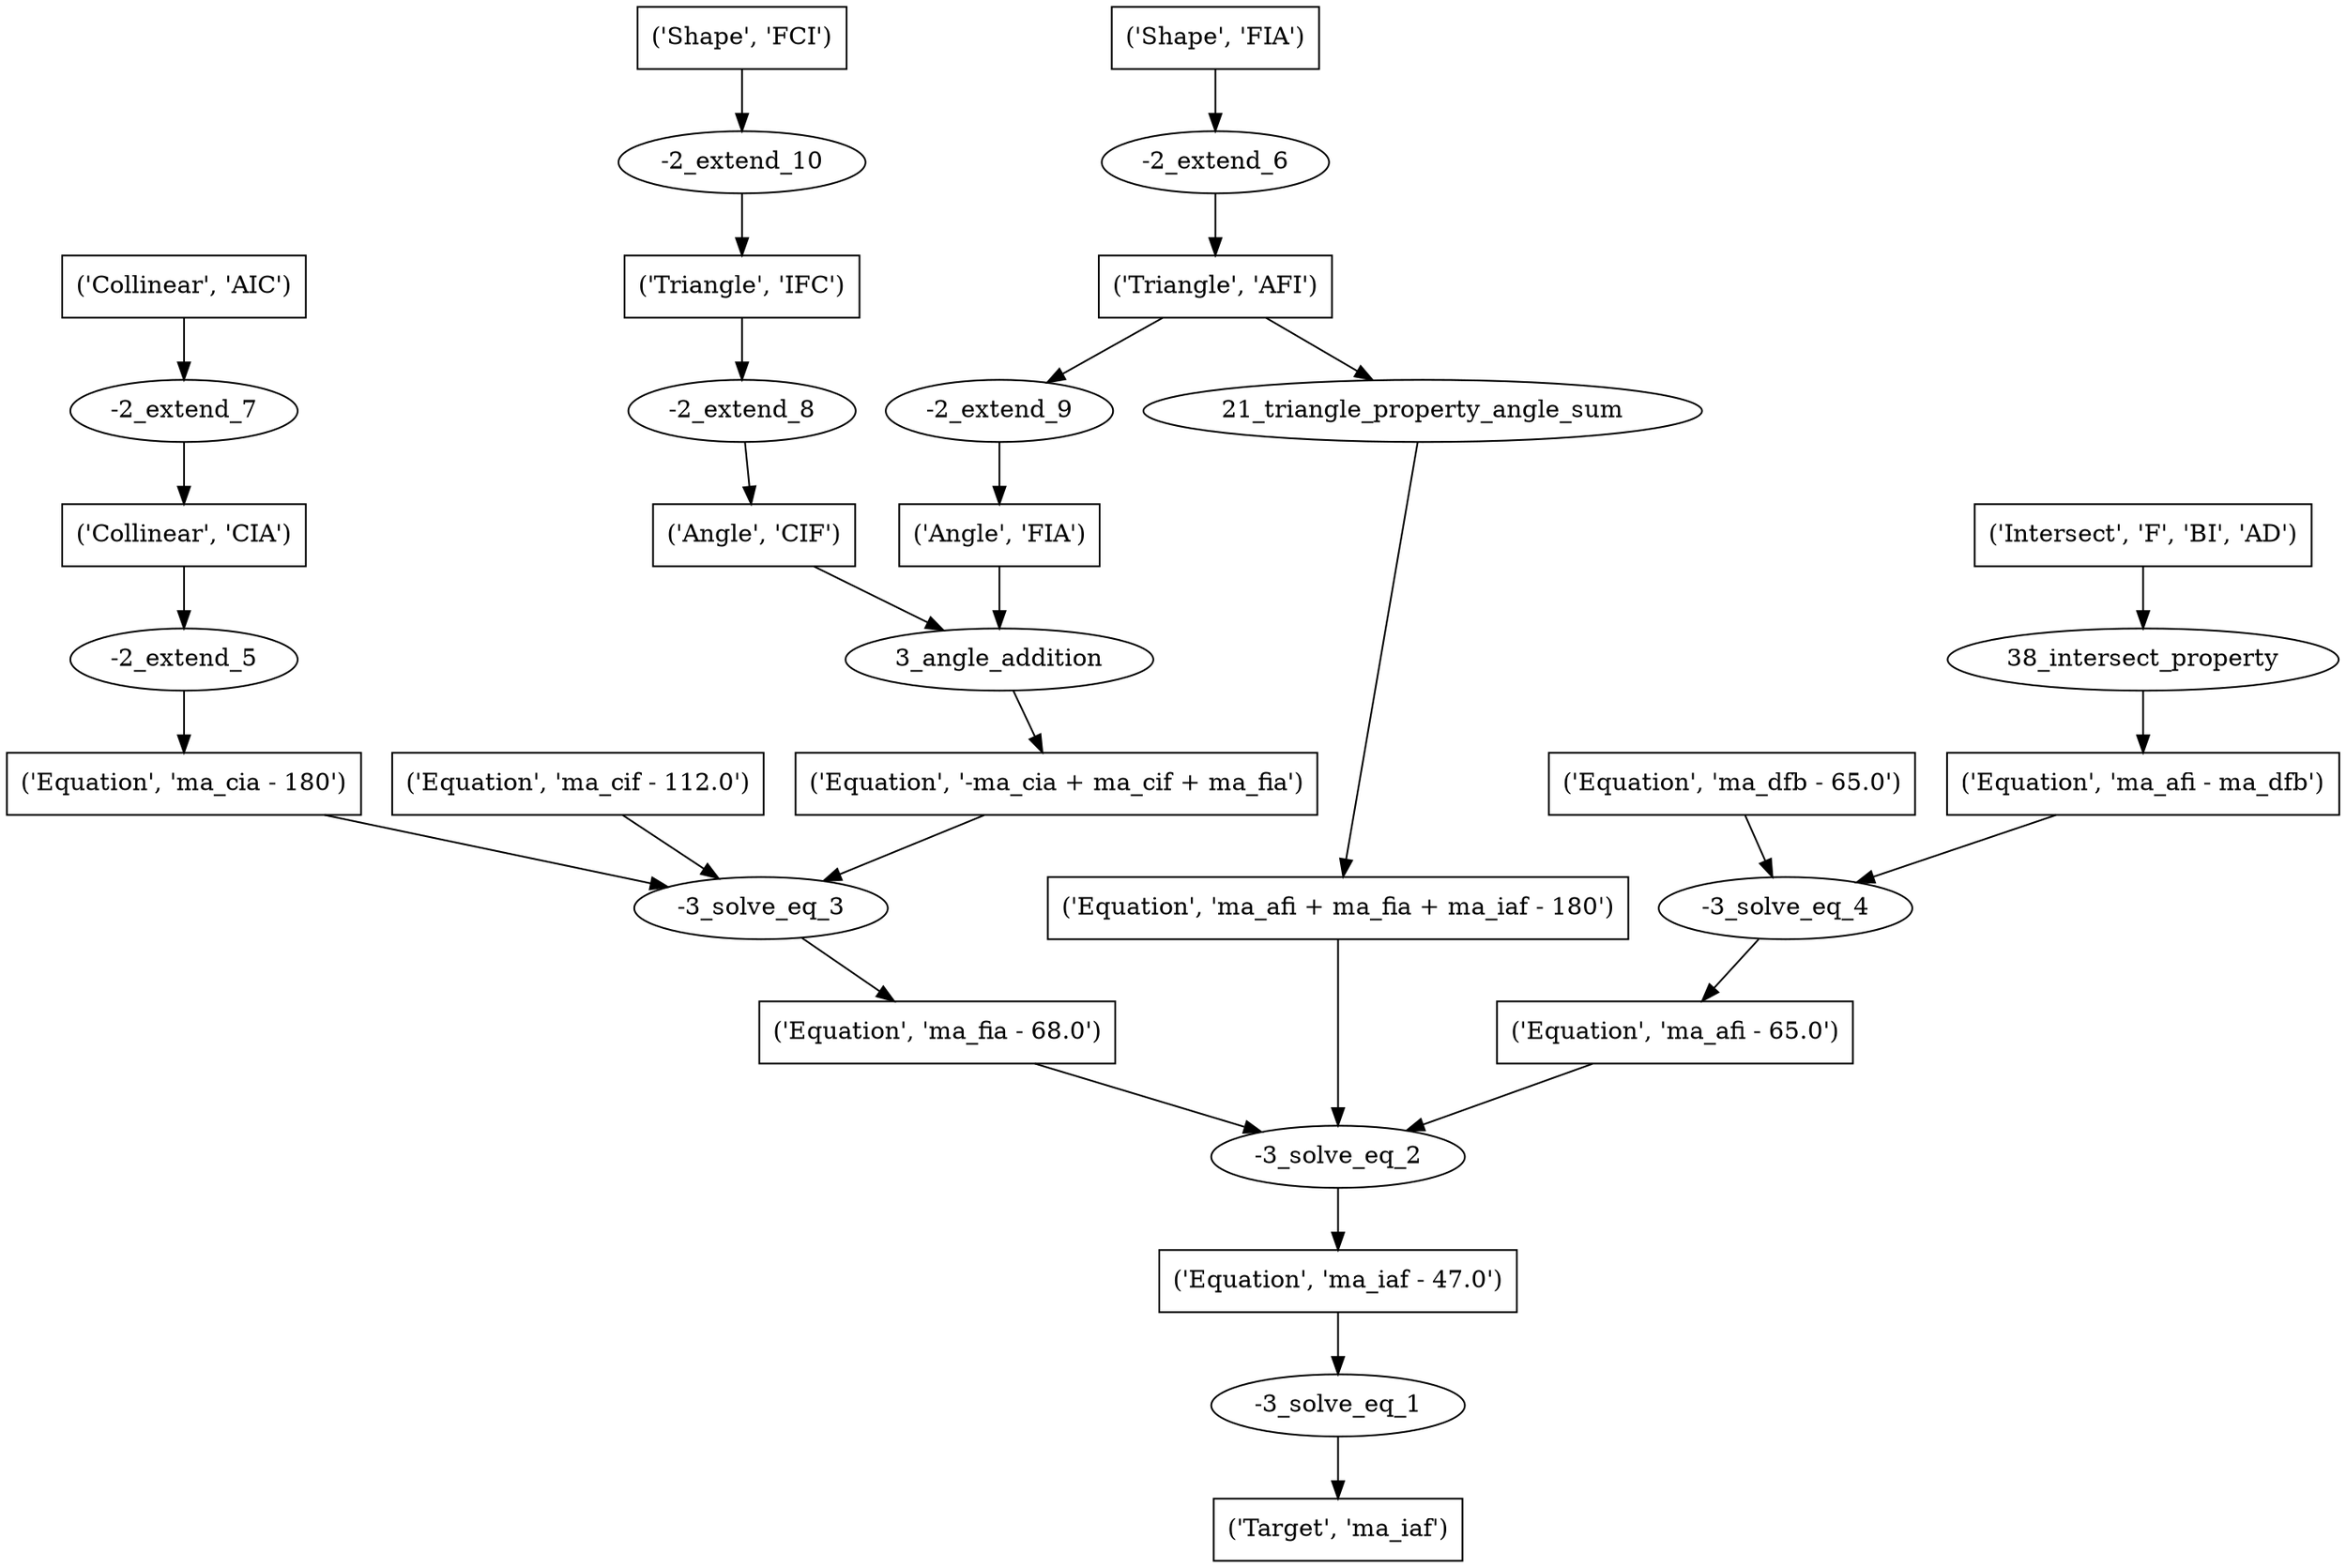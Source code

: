 digraph 100 {
	0 [label="('Target', 'ma_iaf')" shape=box]
	1 [label="-3_solve_eq_1"]
	1 -> 0
	2 [label="('Equation', 'ma_iaf - 47.0')" shape=box]
	2 -> 1
	3 [label="-3_solve_eq_2"]
	3 -> 2
	4 [label="('Equation', 'ma_fia - 68.0')" shape=box]
	4 -> 3
	5 [label="('Equation', 'ma_afi - 65.0')" shape=box]
	5 -> 3
	6 [label="('Equation', 'ma_afi + ma_fia + ma_iaf - 180')" shape=box]
	6 -> 3
	7 [label="-3_solve_eq_3"]
	7 -> 4
	8 [label="('Equation', 'ma_cia - 180')" shape=box]
	8 -> 7
	9 [label="('Equation', 'ma_cif - 112.0')" shape=box]
	9 -> 7
	10 [label="('Equation', '-ma_cia + ma_cif + ma_fia')" shape=box]
	10 -> 7
	11 [label="-3_solve_eq_4"]
	11 -> 5
	12 [label="('Equation', 'ma_dfb - 65.0')" shape=box]
	12 -> 11
	13 [label="('Equation', 'ma_afi - ma_dfb')" shape=box]
	13 -> 11
	14 [label="21_triangle_property_angle_sum"]
	14 -> 6
	15 [label="('Triangle', 'AFI')" shape=box]
	15 -> 14
	16 [label="-2_extend_5"]
	16 -> 8
	17 [label="('Collinear', 'CIA')" shape=box]
	17 -> 16
	18 [label="3_angle_addition"]
	18 -> 10
	19 [label="('Angle', 'CIF')" shape=box]
	19 -> 18
	20 [label="('Angle', 'FIA')" shape=box]
	20 -> 18
	21 [label="38_intersect_property"]
	21 -> 13
	22 [label="('Intersect', 'F', 'BI', 'AD')" shape=box]
	22 -> 21
	23 [label="-2_extend_6"]
	23 -> 15
	24 [label="('Shape', 'FIA')" shape=box]
	24 -> 23
	25 [label="-2_extend_7"]
	25 -> 17
	26 [label="('Collinear', 'AIC')" shape=box]
	26 -> 25
	27 [label="-2_extend_8"]
	27 -> 19
	28 [label="('Triangle', 'IFC')" shape=box]
	28 -> 27
	29 [label="-2_extend_9"]
	29 -> 20
	15 -> 29
	30 [label="-2_extend_10"]
	30 -> 28
	31 [label="('Shape', 'FCI')" shape=box]
	31 -> 30
}
